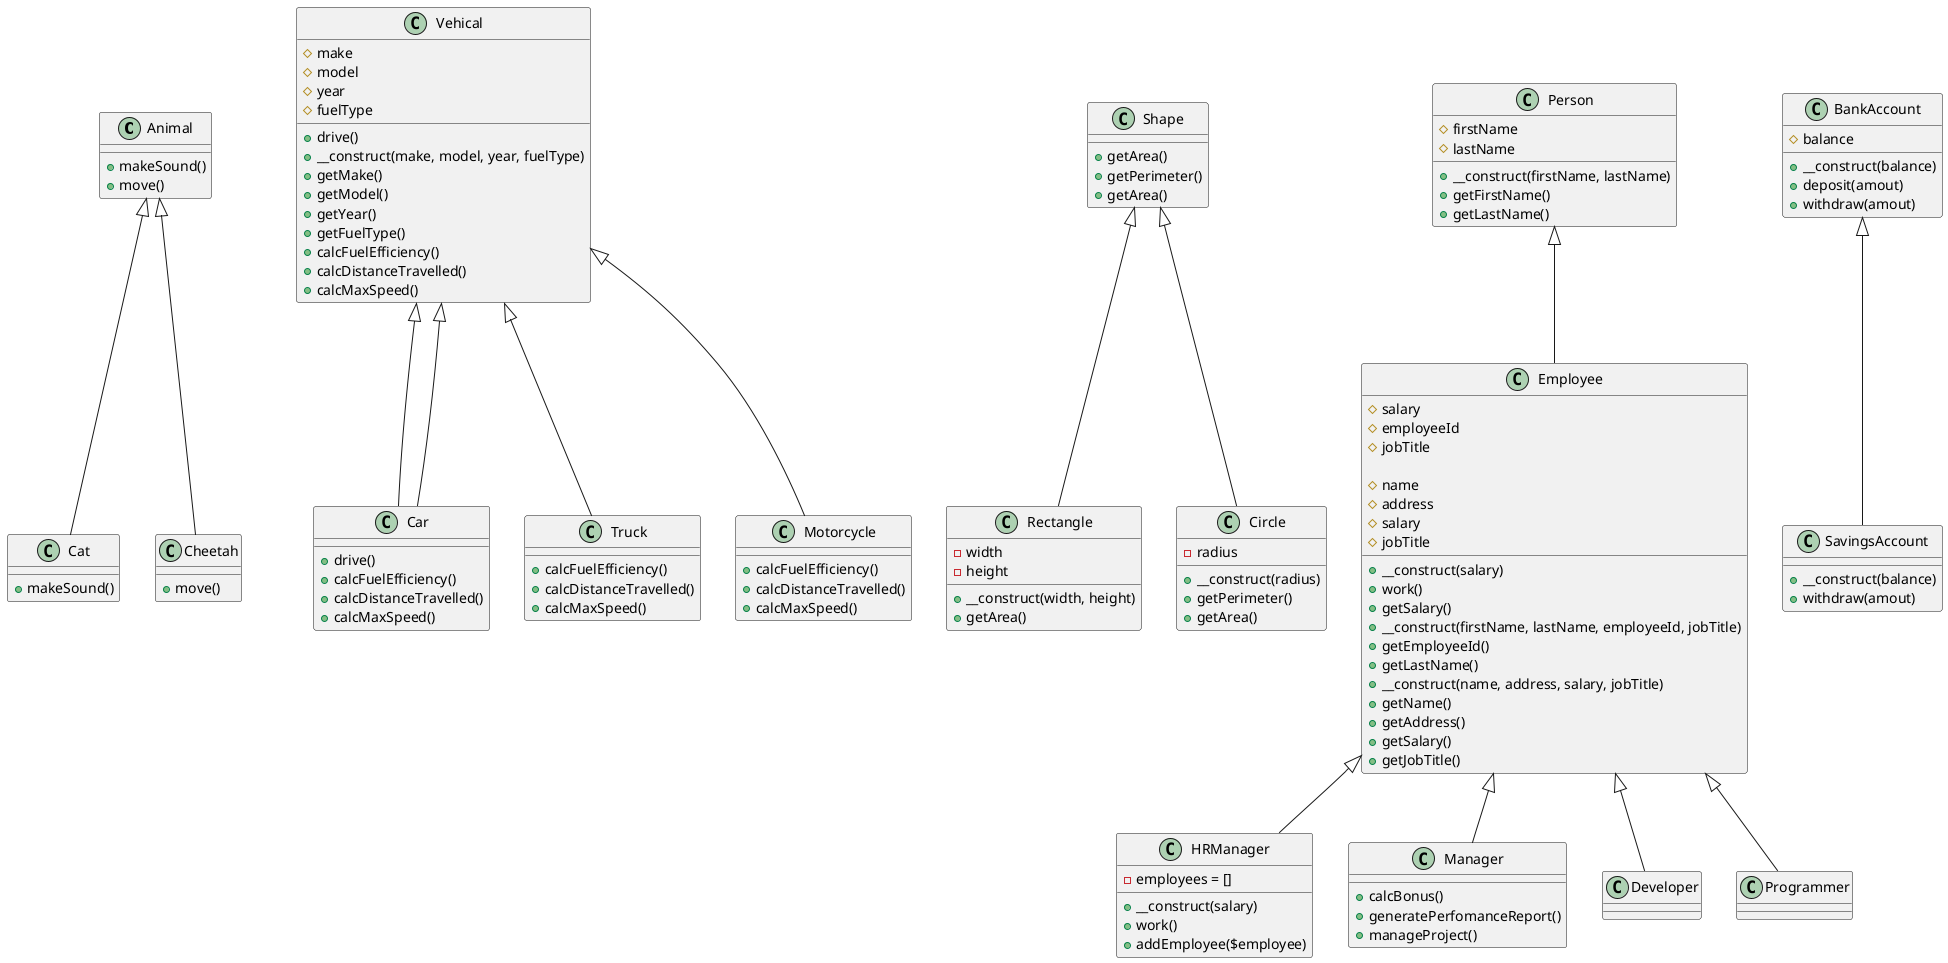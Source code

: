@startuml
class Animal {
    + makeSound()
}
class Cat extends Animal {
    + makeSound()
}

class Vehical {
    + drive()
}
class Car extends Vehical {
    + drive()
}


class Shape {
    + getArea()
}
class Rectangle extends Shape {
    - width
    - height
    + __construct(width, height)
    + getArea()
}


class Employee {
    # salary
    + __construct(salary)
    + work()
    + getSalary()
}
class HRManager extends Employee {
    - employees = []
    + __construct(salary)
    + work()
    + addEmployee($employee)
}


class BankAccount {
    # balance
    + __construct(balance)
    + deposit(amout)
    + withdraw(amout)
}

class SavingsAccount extends BankAccount {
    + __construct(balance)
    + withdraw(amout)
}


class Animal {
    + move()
}

class Cheetah extends Animal {
    + move()
}


class Person {
    # firstName
    # lastName

    + __construct(firstName, lastName)
    + getFirstName()
    + getLastName()
}

class Employee extends Person {
    # employeeId
    # jobTitle

    + __construct(firstName, lastName, employeeId, jobTitle)
    + getEmployeeId()
    + getLastName()
}


class Shape {
    + getPerimeter()
    + getArea()
}

class Circle extends Shape {
    - radius

    + __construct(radius)
    + getPerimeter()
    + getArea()
}


class Vehical {
    # make
    # model
    # year
    # fuelType

    + __construct(make, model, year, fuelType)
    + getMake()
    + getModel()
    + getYear()
    + getFuelType()
    + calcFuelEfficiency()
    + calcDistanceTravelled()
    + calcMaxSpeed()
}

class Truck extends Vehical {
    + calcFuelEfficiency()
    + calcDistanceTravelled()
    + calcMaxSpeed()
}
class Car extends Vehical {
    + calcFuelEfficiency()
    + calcDistanceTravelled()
    + calcMaxSpeed()
}
class Motorcycle extends Vehical {
    + calcFuelEfficiency()
    + calcDistanceTravelled()
    + calcMaxSpeed()
}


class Employee {
    # name
    # address
    # salary
    # jobTitle

    + __construct(name, address, salary, jobTitle)
    + getName()
    + getAddress()
    + getSalary()
    + getJobTitle()
}

class Manager extends Employee {
    + calcBonus()
    + generatePerfomanceReport()
    + manageProject()
}

class Developer extends Employee {
}

class Programmer extends Employee {
}
@enduml